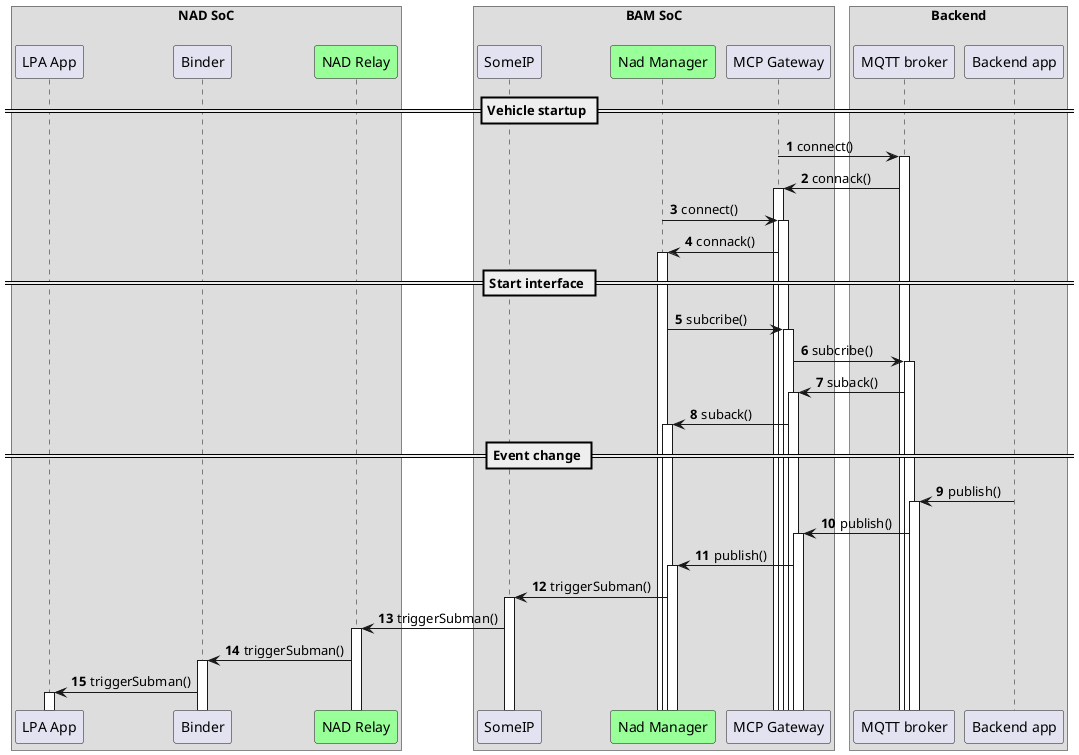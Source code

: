 @startuml
!pragma teoz true
autonumber
autoactivate on
box "NAD SoC\n"

    participant "LPA App" as lpa
    participant "Binder" as bin 


    participant "NAD Relay" as lpa_pr #99FF99
  

end box

   

box "BAM SoC\n"
     participant "SomeIP" as sip 
    participant "Nad Manager" as nadm #99FF99
 
    participant "MCP Gateway" as gw
end box

box "Backend"
    participant "MQTT broker" as bro
    participant "Backend app" as backend
end box

== Vehicle startup ==

gw -> bro: connect()
bro -> gw: connack()

nadm -> gw: connect()
gw -> nadm: connack()

== Start interface ==
nadm -> gw: subcribe()
gw -> bro: subcribe()
bro -> gw: suback()
gw -> nadm: suback()

== Event change ==
backend -> bro: publish()
bro -> gw: publish()

gw -> nadm: publish()


nadm -> sip: triggerSubman()
sip -> lpa_pr: triggerSubman()

lpa_pr -> bin: triggerSubman()
bin -> lpa: triggerSubman()

@enduml